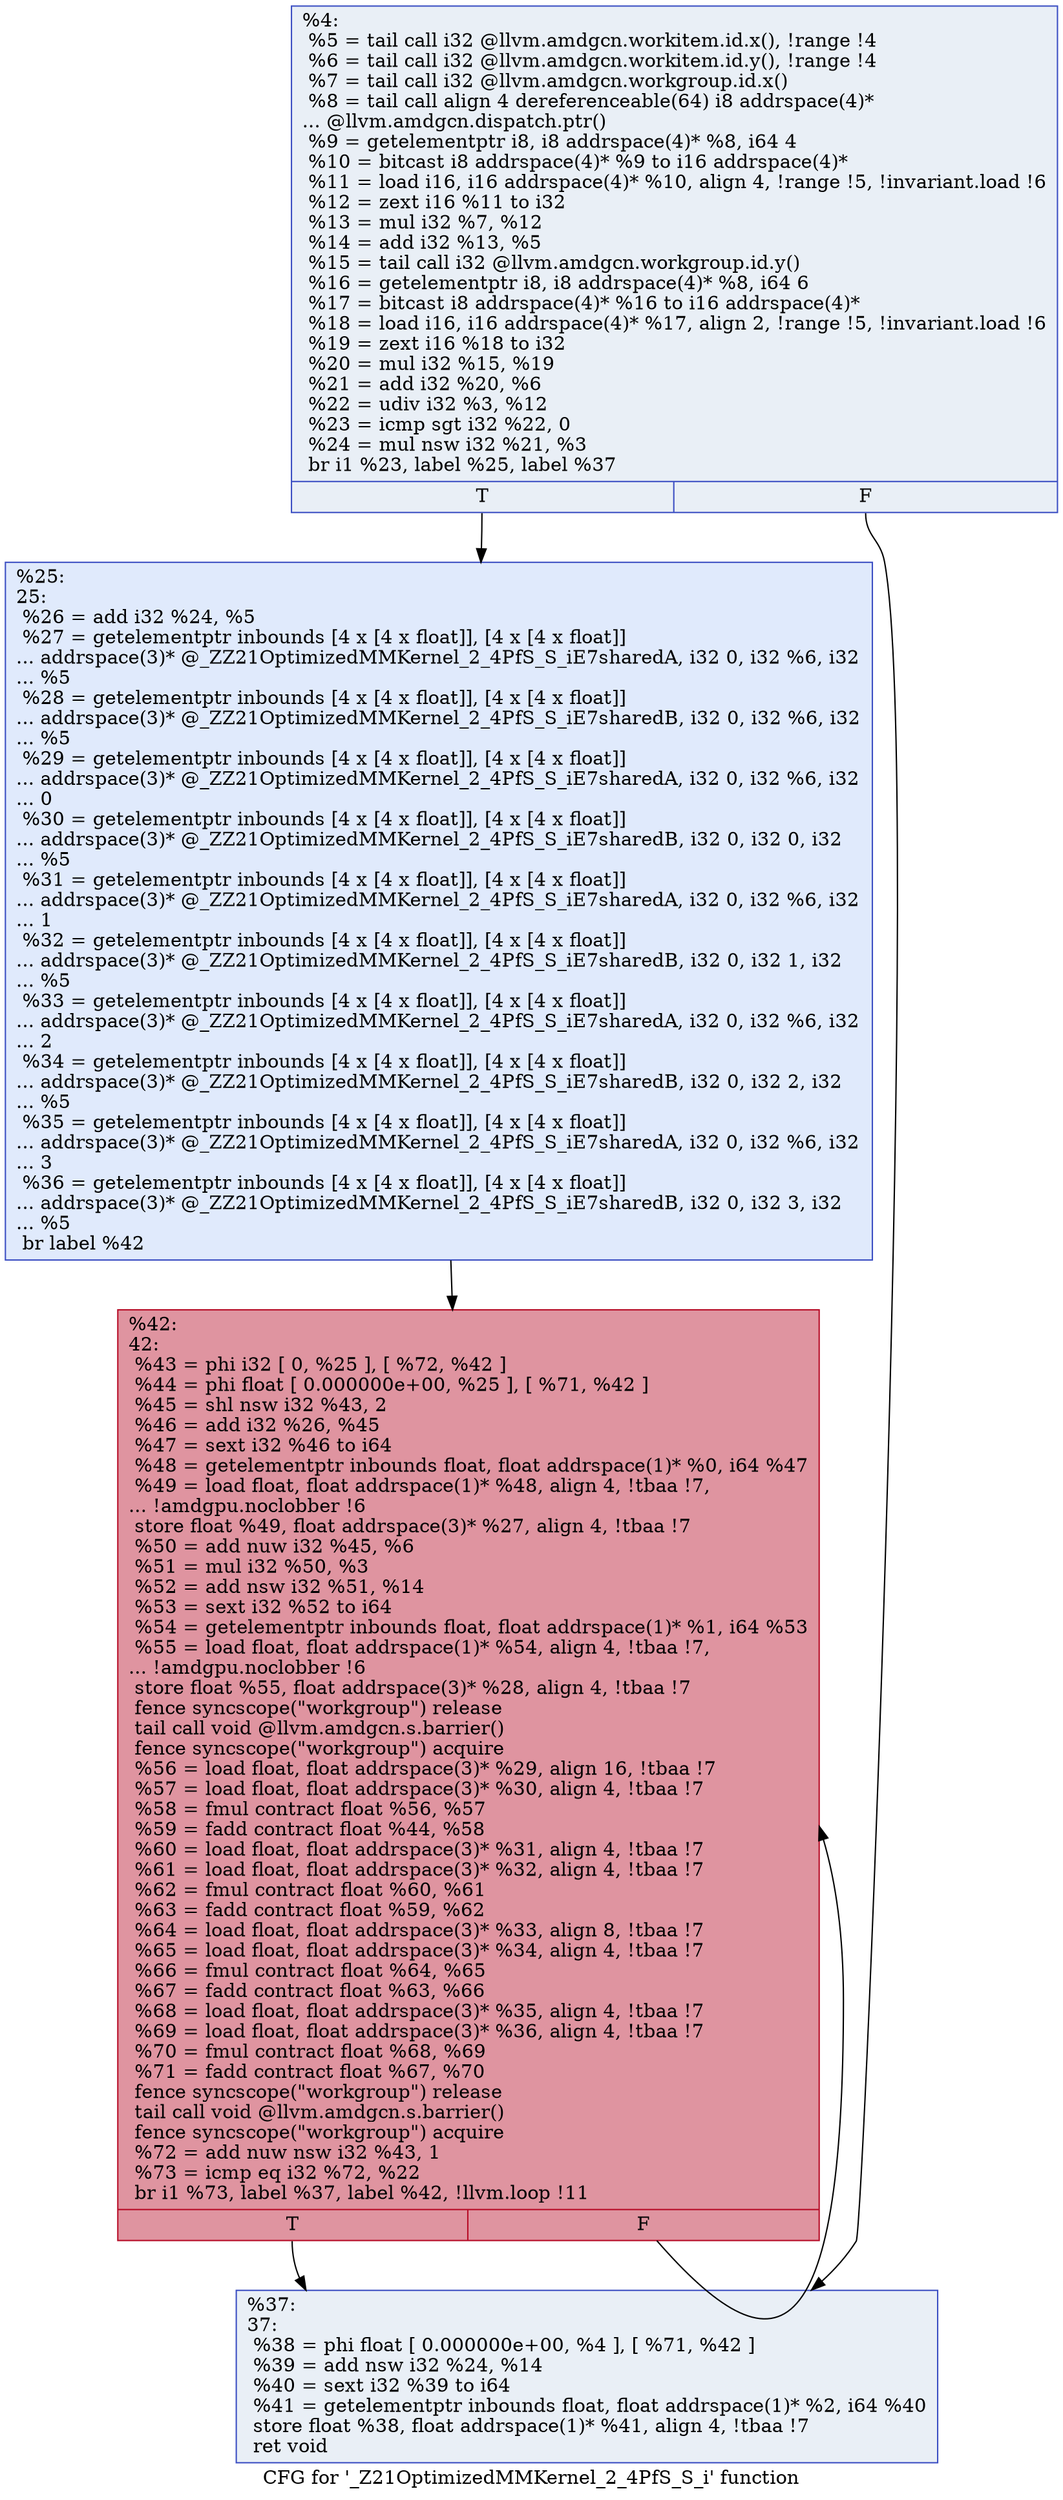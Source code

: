 digraph "CFG for '_Z21OptimizedMMKernel_2_4PfS_S_i' function" {
	label="CFG for '_Z21OptimizedMMKernel_2_4PfS_S_i' function";

	Node0x5191d30 [shape=record,color="#3d50c3ff", style=filled, fillcolor="#cedaeb70",label="{%4:\l  %5 = tail call i32 @llvm.amdgcn.workitem.id.x(), !range !4\l  %6 = tail call i32 @llvm.amdgcn.workitem.id.y(), !range !4\l  %7 = tail call i32 @llvm.amdgcn.workgroup.id.x()\l  %8 = tail call align 4 dereferenceable(64) i8 addrspace(4)*\l... @llvm.amdgcn.dispatch.ptr()\l  %9 = getelementptr i8, i8 addrspace(4)* %8, i64 4\l  %10 = bitcast i8 addrspace(4)* %9 to i16 addrspace(4)*\l  %11 = load i16, i16 addrspace(4)* %10, align 4, !range !5, !invariant.load !6\l  %12 = zext i16 %11 to i32\l  %13 = mul i32 %7, %12\l  %14 = add i32 %13, %5\l  %15 = tail call i32 @llvm.amdgcn.workgroup.id.y()\l  %16 = getelementptr i8, i8 addrspace(4)* %8, i64 6\l  %17 = bitcast i8 addrspace(4)* %16 to i16 addrspace(4)*\l  %18 = load i16, i16 addrspace(4)* %17, align 2, !range !5, !invariant.load !6\l  %19 = zext i16 %18 to i32\l  %20 = mul i32 %15, %19\l  %21 = add i32 %20, %6\l  %22 = udiv i32 %3, %12\l  %23 = icmp sgt i32 %22, 0\l  %24 = mul nsw i32 %21, %3\l  br i1 %23, label %25, label %37\l|{<s0>T|<s1>F}}"];
	Node0x5191d30:s0 -> Node0x5195820;
	Node0x5191d30:s1 -> Node0x51958b0;
	Node0x5195820 [shape=record,color="#3d50c3ff", style=filled, fillcolor="#b9d0f970",label="{%25:\l25:                                               \l  %26 = add i32 %24, %5\l  %27 = getelementptr inbounds [4 x [4 x float]], [4 x [4 x float]]\l... addrspace(3)* @_ZZ21OptimizedMMKernel_2_4PfS_S_iE7sharedA, i32 0, i32 %6, i32\l... %5\l  %28 = getelementptr inbounds [4 x [4 x float]], [4 x [4 x float]]\l... addrspace(3)* @_ZZ21OptimizedMMKernel_2_4PfS_S_iE7sharedB, i32 0, i32 %6, i32\l... %5\l  %29 = getelementptr inbounds [4 x [4 x float]], [4 x [4 x float]]\l... addrspace(3)* @_ZZ21OptimizedMMKernel_2_4PfS_S_iE7sharedA, i32 0, i32 %6, i32\l... 0\l  %30 = getelementptr inbounds [4 x [4 x float]], [4 x [4 x float]]\l... addrspace(3)* @_ZZ21OptimizedMMKernel_2_4PfS_S_iE7sharedB, i32 0, i32 0, i32\l... %5\l  %31 = getelementptr inbounds [4 x [4 x float]], [4 x [4 x float]]\l... addrspace(3)* @_ZZ21OptimizedMMKernel_2_4PfS_S_iE7sharedA, i32 0, i32 %6, i32\l... 1\l  %32 = getelementptr inbounds [4 x [4 x float]], [4 x [4 x float]]\l... addrspace(3)* @_ZZ21OptimizedMMKernel_2_4PfS_S_iE7sharedB, i32 0, i32 1, i32\l... %5\l  %33 = getelementptr inbounds [4 x [4 x float]], [4 x [4 x float]]\l... addrspace(3)* @_ZZ21OptimizedMMKernel_2_4PfS_S_iE7sharedA, i32 0, i32 %6, i32\l... 2\l  %34 = getelementptr inbounds [4 x [4 x float]], [4 x [4 x float]]\l... addrspace(3)* @_ZZ21OptimizedMMKernel_2_4PfS_S_iE7sharedB, i32 0, i32 2, i32\l... %5\l  %35 = getelementptr inbounds [4 x [4 x float]], [4 x [4 x float]]\l... addrspace(3)* @_ZZ21OptimizedMMKernel_2_4PfS_S_iE7sharedA, i32 0, i32 %6, i32\l... 3\l  %36 = getelementptr inbounds [4 x [4 x float]], [4 x [4 x float]]\l... addrspace(3)* @_ZZ21OptimizedMMKernel_2_4PfS_S_iE7sharedB, i32 0, i32 3, i32\l... %5\l  br label %42\l}"];
	Node0x5195820 -> Node0x5195ad0;
	Node0x51958b0 [shape=record,color="#3d50c3ff", style=filled, fillcolor="#cedaeb70",label="{%37:\l37:                                               \l  %38 = phi float [ 0.000000e+00, %4 ], [ %71, %42 ]\l  %39 = add nsw i32 %24, %14\l  %40 = sext i32 %39 to i64\l  %41 = getelementptr inbounds float, float addrspace(1)* %2, i64 %40\l  store float %38, float addrspace(1)* %41, align 4, !tbaa !7\l  ret void\l}"];
	Node0x5195ad0 [shape=record,color="#b70d28ff", style=filled, fillcolor="#b70d2870",label="{%42:\l42:                                               \l  %43 = phi i32 [ 0, %25 ], [ %72, %42 ]\l  %44 = phi float [ 0.000000e+00, %25 ], [ %71, %42 ]\l  %45 = shl nsw i32 %43, 2\l  %46 = add i32 %26, %45\l  %47 = sext i32 %46 to i64\l  %48 = getelementptr inbounds float, float addrspace(1)* %0, i64 %47\l  %49 = load float, float addrspace(1)* %48, align 4, !tbaa !7,\l... !amdgpu.noclobber !6\l  store float %49, float addrspace(3)* %27, align 4, !tbaa !7\l  %50 = add nuw i32 %45, %6\l  %51 = mul i32 %50, %3\l  %52 = add nsw i32 %51, %14\l  %53 = sext i32 %52 to i64\l  %54 = getelementptr inbounds float, float addrspace(1)* %1, i64 %53\l  %55 = load float, float addrspace(1)* %54, align 4, !tbaa !7,\l... !amdgpu.noclobber !6\l  store float %55, float addrspace(3)* %28, align 4, !tbaa !7\l  fence syncscope(\"workgroup\") release\l  tail call void @llvm.amdgcn.s.barrier()\l  fence syncscope(\"workgroup\") acquire\l  %56 = load float, float addrspace(3)* %29, align 16, !tbaa !7\l  %57 = load float, float addrspace(3)* %30, align 4, !tbaa !7\l  %58 = fmul contract float %56, %57\l  %59 = fadd contract float %44, %58\l  %60 = load float, float addrspace(3)* %31, align 4, !tbaa !7\l  %61 = load float, float addrspace(3)* %32, align 4, !tbaa !7\l  %62 = fmul contract float %60, %61\l  %63 = fadd contract float %59, %62\l  %64 = load float, float addrspace(3)* %33, align 8, !tbaa !7\l  %65 = load float, float addrspace(3)* %34, align 4, !tbaa !7\l  %66 = fmul contract float %64, %65\l  %67 = fadd contract float %63, %66\l  %68 = load float, float addrspace(3)* %35, align 4, !tbaa !7\l  %69 = load float, float addrspace(3)* %36, align 4, !tbaa !7\l  %70 = fmul contract float %68, %69\l  %71 = fadd contract float %67, %70\l  fence syncscope(\"workgroup\") release\l  tail call void @llvm.amdgcn.s.barrier()\l  fence syncscope(\"workgroup\") acquire\l  %72 = add nuw nsw i32 %43, 1\l  %73 = icmp eq i32 %72, %22\l  br i1 %73, label %37, label %42, !llvm.loop !11\l|{<s0>T|<s1>F}}"];
	Node0x5195ad0:s0 -> Node0x51958b0;
	Node0x5195ad0:s1 -> Node0x5195ad0;
}
